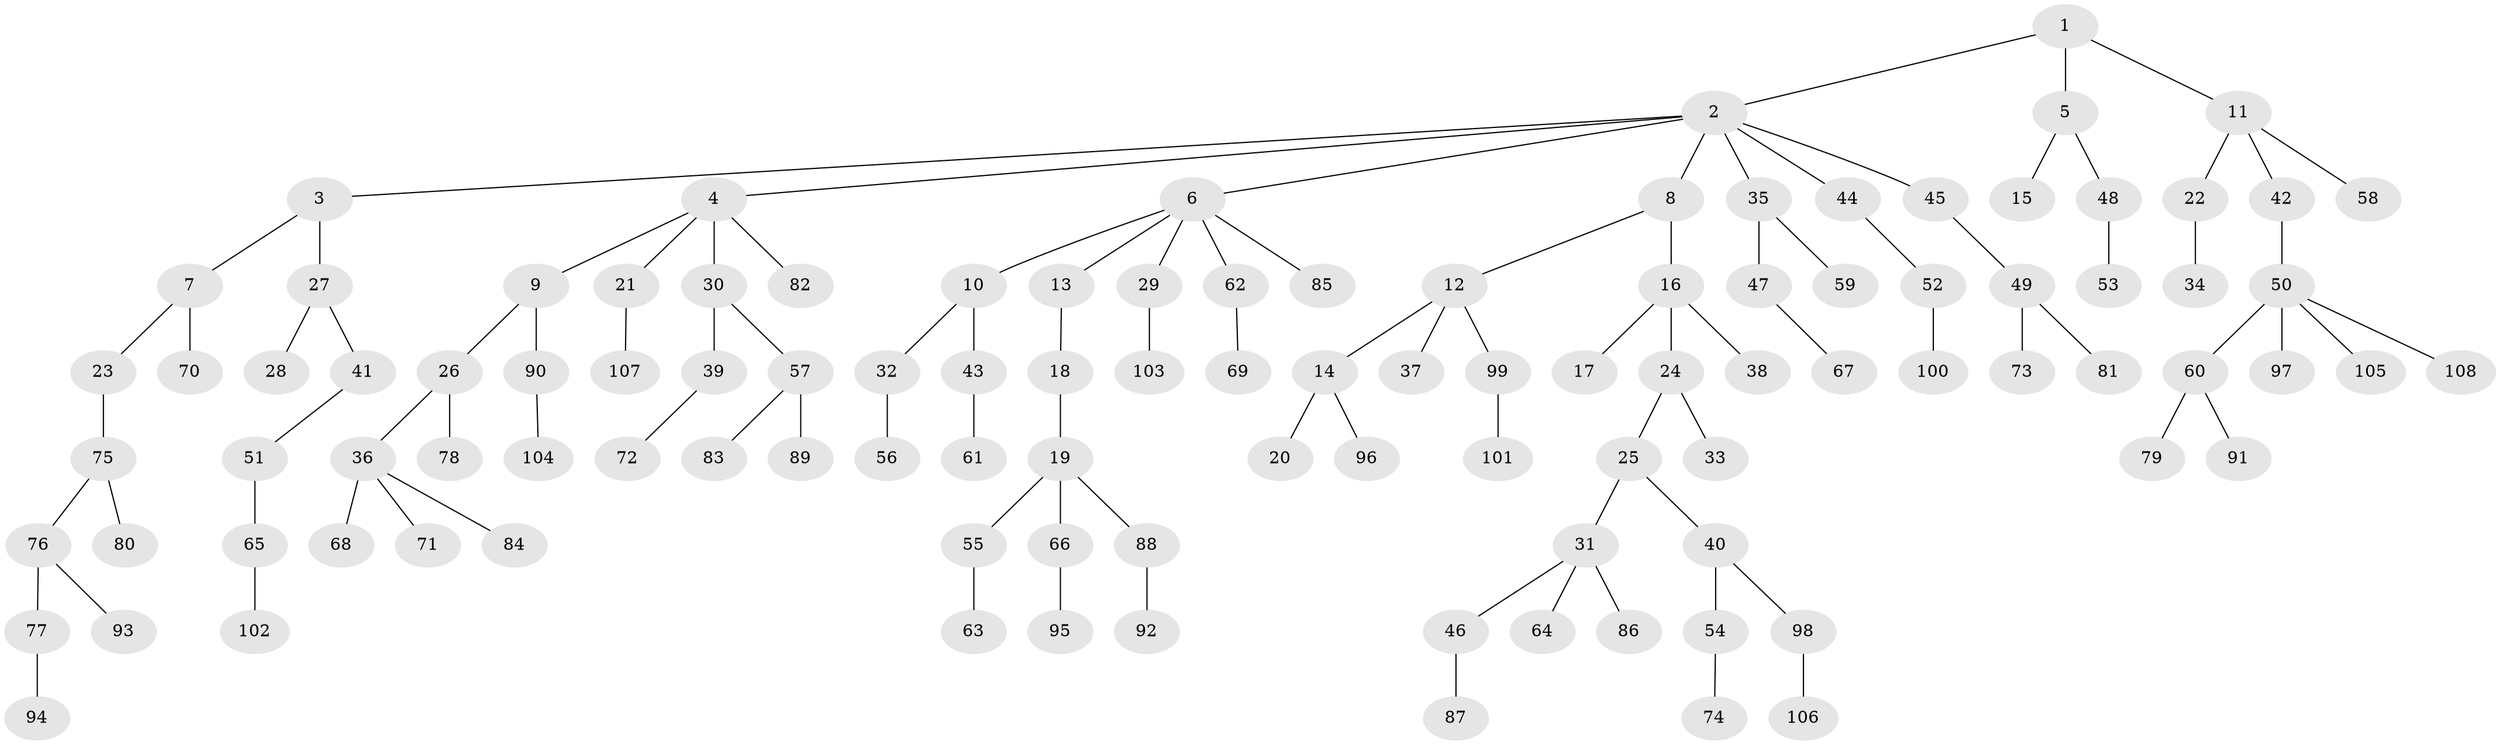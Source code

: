 // coarse degree distribution, {1: 0.65625, 4: 0.015625, 2: 0.25, 3: 0.03125, 32: 0.015625, 5: 0.03125}
// Generated by graph-tools (version 1.1) at 2025/57/03/04/25 21:57:02]
// undirected, 108 vertices, 107 edges
graph export_dot {
graph [start="1"]
  node [color=gray90,style=filled];
  1;
  2;
  3;
  4;
  5;
  6;
  7;
  8;
  9;
  10;
  11;
  12;
  13;
  14;
  15;
  16;
  17;
  18;
  19;
  20;
  21;
  22;
  23;
  24;
  25;
  26;
  27;
  28;
  29;
  30;
  31;
  32;
  33;
  34;
  35;
  36;
  37;
  38;
  39;
  40;
  41;
  42;
  43;
  44;
  45;
  46;
  47;
  48;
  49;
  50;
  51;
  52;
  53;
  54;
  55;
  56;
  57;
  58;
  59;
  60;
  61;
  62;
  63;
  64;
  65;
  66;
  67;
  68;
  69;
  70;
  71;
  72;
  73;
  74;
  75;
  76;
  77;
  78;
  79;
  80;
  81;
  82;
  83;
  84;
  85;
  86;
  87;
  88;
  89;
  90;
  91;
  92;
  93;
  94;
  95;
  96;
  97;
  98;
  99;
  100;
  101;
  102;
  103;
  104;
  105;
  106;
  107;
  108;
  1 -- 2;
  1 -- 5;
  1 -- 11;
  2 -- 3;
  2 -- 4;
  2 -- 6;
  2 -- 8;
  2 -- 35;
  2 -- 44;
  2 -- 45;
  3 -- 7;
  3 -- 27;
  4 -- 9;
  4 -- 21;
  4 -- 30;
  4 -- 82;
  5 -- 15;
  5 -- 48;
  6 -- 10;
  6 -- 13;
  6 -- 29;
  6 -- 62;
  6 -- 85;
  7 -- 23;
  7 -- 70;
  8 -- 12;
  8 -- 16;
  9 -- 26;
  9 -- 90;
  10 -- 32;
  10 -- 43;
  11 -- 22;
  11 -- 42;
  11 -- 58;
  12 -- 14;
  12 -- 37;
  12 -- 99;
  13 -- 18;
  14 -- 20;
  14 -- 96;
  16 -- 17;
  16 -- 24;
  16 -- 38;
  18 -- 19;
  19 -- 55;
  19 -- 66;
  19 -- 88;
  21 -- 107;
  22 -- 34;
  23 -- 75;
  24 -- 25;
  24 -- 33;
  25 -- 31;
  25 -- 40;
  26 -- 36;
  26 -- 78;
  27 -- 28;
  27 -- 41;
  29 -- 103;
  30 -- 39;
  30 -- 57;
  31 -- 46;
  31 -- 64;
  31 -- 86;
  32 -- 56;
  35 -- 47;
  35 -- 59;
  36 -- 68;
  36 -- 71;
  36 -- 84;
  39 -- 72;
  40 -- 54;
  40 -- 98;
  41 -- 51;
  42 -- 50;
  43 -- 61;
  44 -- 52;
  45 -- 49;
  46 -- 87;
  47 -- 67;
  48 -- 53;
  49 -- 73;
  49 -- 81;
  50 -- 60;
  50 -- 97;
  50 -- 105;
  50 -- 108;
  51 -- 65;
  52 -- 100;
  54 -- 74;
  55 -- 63;
  57 -- 83;
  57 -- 89;
  60 -- 79;
  60 -- 91;
  62 -- 69;
  65 -- 102;
  66 -- 95;
  75 -- 76;
  75 -- 80;
  76 -- 77;
  76 -- 93;
  77 -- 94;
  88 -- 92;
  90 -- 104;
  98 -- 106;
  99 -- 101;
}
